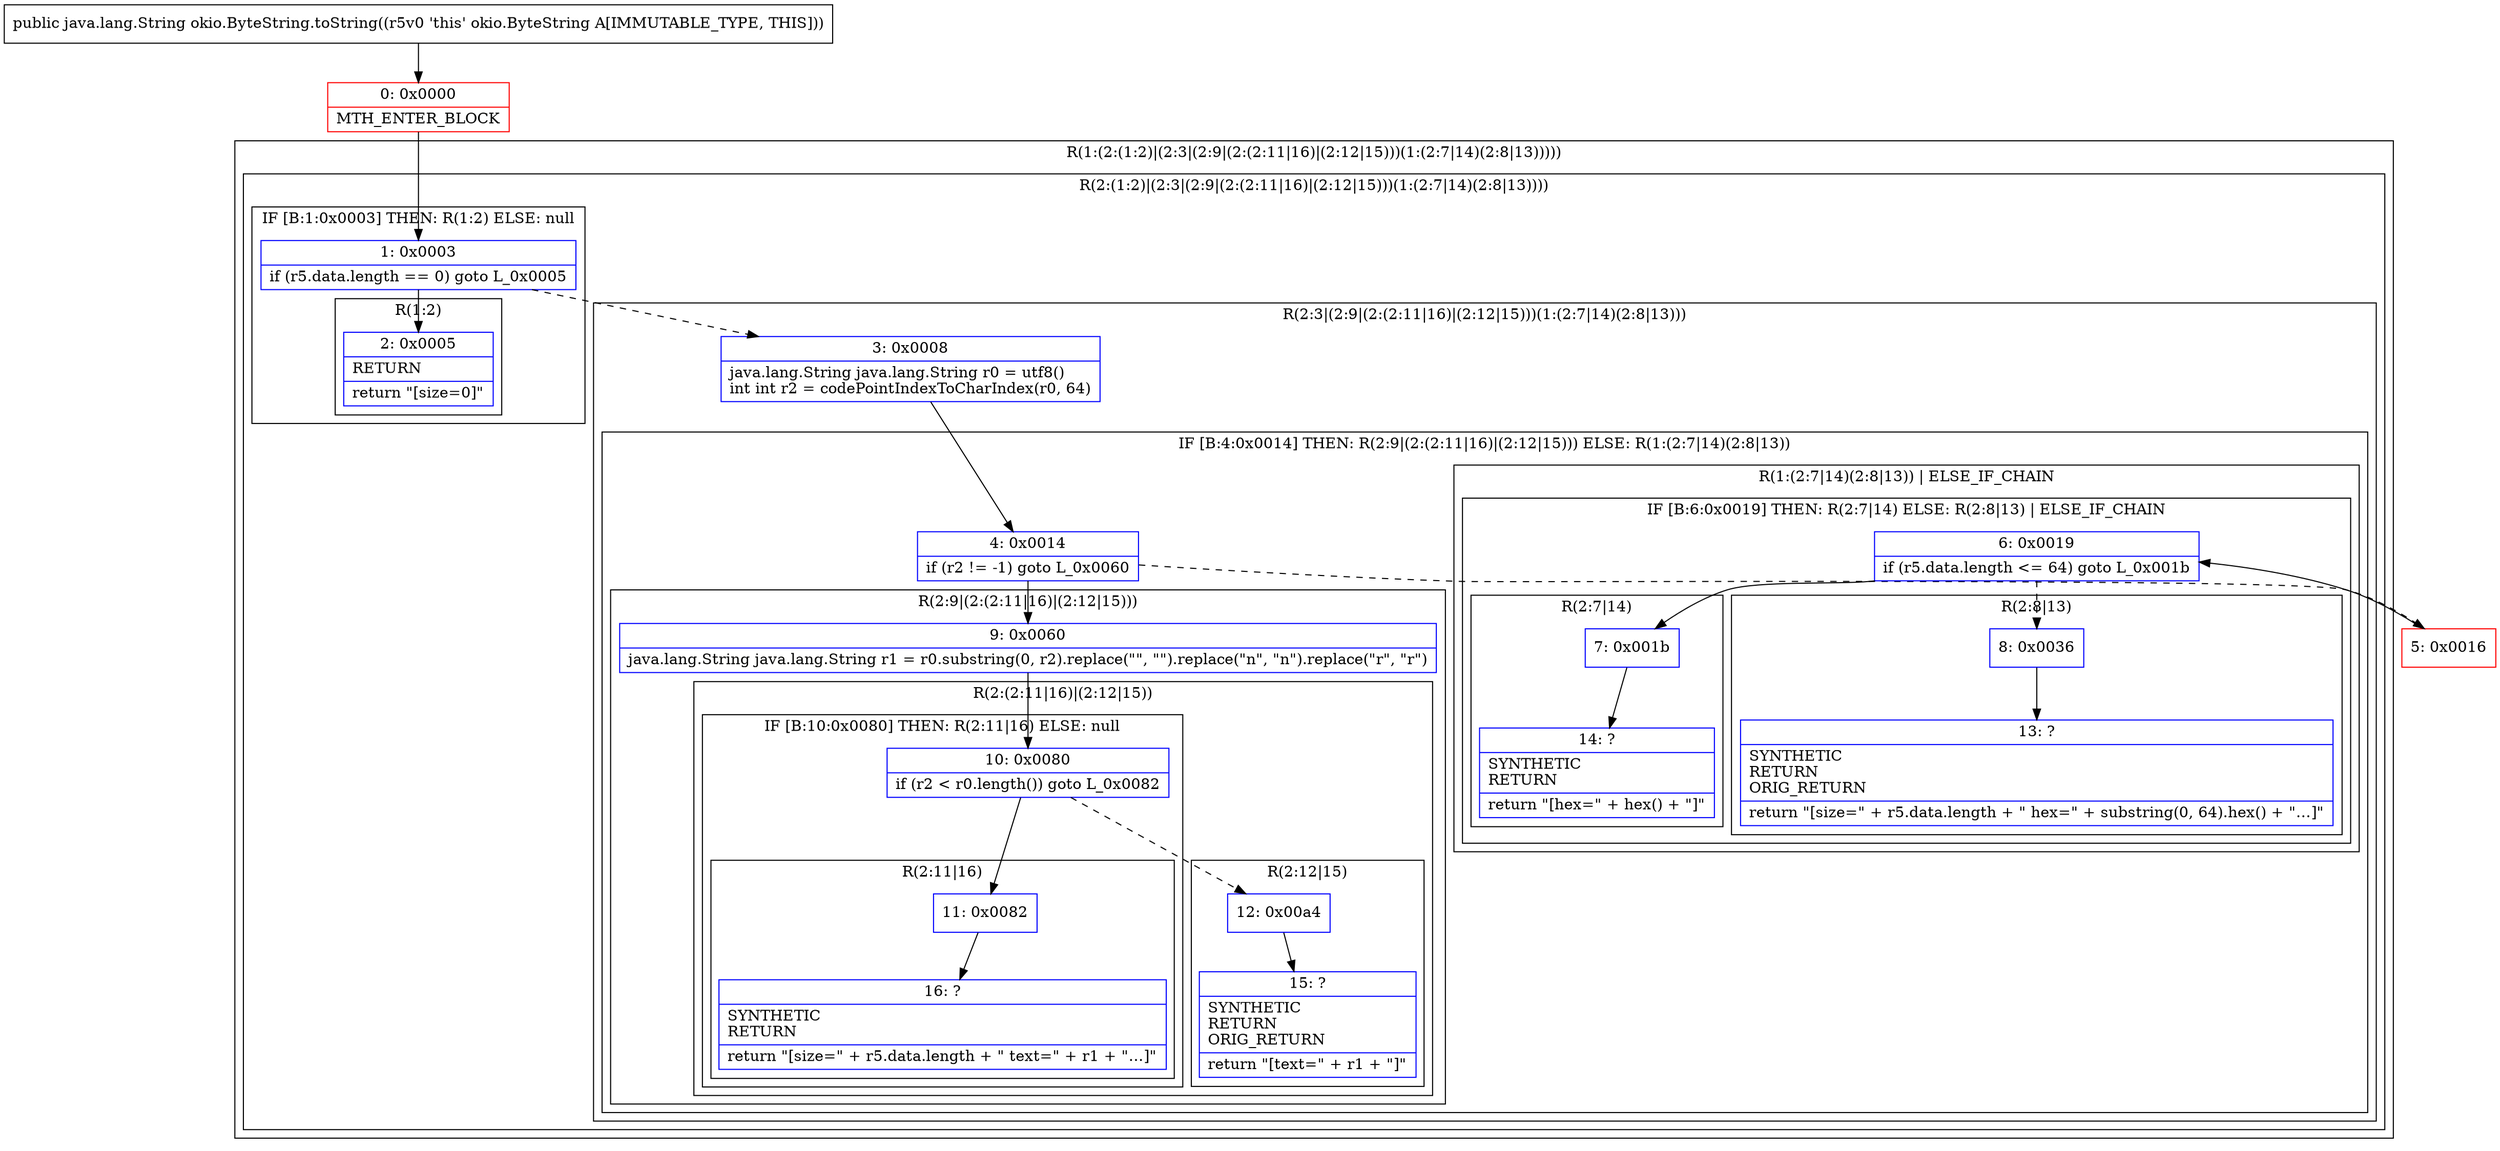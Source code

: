 digraph "CFG forokio.ByteString.toString()Ljava\/lang\/String;" {
subgraph cluster_Region_1870502977 {
label = "R(1:(2:(1:2)|(2:3|(2:9|(2:(2:11|16)|(2:12|15)))(1:(2:7|14)(2:8|13)))))";
node [shape=record,color=blue];
subgraph cluster_Region_413735336 {
label = "R(2:(1:2)|(2:3|(2:9|(2:(2:11|16)|(2:12|15)))(1:(2:7|14)(2:8|13))))";
node [shape=record,color=blue];
subgraph cluster_IfRegion_505296677 {
label = "IF [B:1:0x0003] THEN: R(1:2) ELSE: null";
node [shape=record,color=blue];
Node_1 [shape=record,label="{1\:\ 0x0003|if (r5.data.length == 0) goto L_0x0005\l}"];
subgraph cluster_Region_1553313144 {
label = "R(1:2)";
node [shape=record,color=blue];
Node_2 [shape=record,label="{2\:\ 0x0005|RETURN\l|return \"[size=0]\"\l}"];
}
}
subgraph cluster_Region_2057544309 {
label = "R(2:3|(2:9|(2:(2:11|16)|(2:12|15)))(1:(2:7|14)(2:8|13)))";
node [shape=record,color=blue];
Node_3 [shape=record,label="{3\:\ 0x0008|java.lang.String java.lang.String r0 = utf8()\lint int r2 = codePointIndexToCharIndex(r0, 64)\l}"];
subgraph cluster_IfRegion_713312706 {
label = "IF [B:4:0x0014] THEN: R(2:9|(2:(2:11|16)|(2:12|15))) ELSE: R(1:(2:7|14)(2:8|13))";
node [shape=record,color=blue];
Node_4 [shape=record,label="{4\:\ 0x0014|if (r2 != \-1) goto L_0x0060\l}"];
subgraph cluster_Region_1193112373 {
label = "R(2:9|(2:(2:11|16)|(2:12|15)))";
node [shape=record,color=blue];
Node_9 [shape=record,label="{9\:\ 0x0060|java.lang.String java.lang.String r1 = r0.substring(0, r2).replace(\"\", \"\").replace(\"n\", \"n\").replace(\"r\", \"r\")\l}"];
subgraph cluster_Region_1594469695 {
label = "R(2:(2:11|16)|(2:12|15))";
node [shape=record,color=blue];
subgraph cluster_IfRegion_520480511 {
label = "IF [B:10:0x0080] THEN: R(2:11|16) ELSE: null";
node [shape=record,color=blue];
Node_10 [shape=record,label="{10\:\ 0x0080|if (r2 \< r0.length()) goto L_0x0082\l}"];
subgraph cluster_Region_1305736941 {
label = "R(2:11|16)";
node [shape=record,color=blue];
Node_11 [shape=record,label="{11\:\ 0x0082}"];
Node_16 [shape=record,label="{16\:\ ?|SYNTHETIC\lRETURN\l|return \"[size=\" + r5.data.length + \" text=\" + r1 + \"…]\"\l}"];
}
}
subgraph cluster_Region_1635496121 {
label = "R(2:12|15)";
node [shape=record,color=blue];
Node_12 [shape=record,label="{12\:\ 0x00a4}"];
Node_15 [shape=record,label="{15\:\ ?|SYNTHETIC\lRETURN\lORIG_RETURN\l|return \"[text=\" + r1 + \"]\"\l}"];
}
}
}
subgraph cluster_Region_264084271 {
label = "R(1:(2:7|14)(2:8|13)) | ELSE_IF_CHAIN\l";
node [shape=record,color=blue];
subgraph cluster_IfRegion_1618293474 {
label = "IF [B:6:0x0019] THEN: R(2:7|14) ELSE: R(2:8|13) | ELSE_IF_CHAIN\l";
node [shape=record,color=blue];
Node_6 [shape=record,label="{6\:\ 0x0019|if (r5.data.length \<= 64) goto L_0x001b\l}"];
subgraph cluster_Region_293256697 {
label = "R(2:7|14)";
node [shape=record,color=blue];
Node_7 [shape=record,label="{7\:\ 0x001b}"];
Node_14 [shape=record,label="{14\:\ ?|SYNTHETIC\lRETURN\l|return \"[hex=\" + hex() + \"]\"\l}"];
}
subgraph cluster_Region_50891452 {
label = "R(2:8|13)";
node [shape=record,color=blue];
Node_8 [shape=record,label="{8\:\ 0x0036}"];
Node_13 [shape=record,label="{13\:\ ?|SYNTHETIC\lRETURN\lORIG_RETURN\l|return \"[size=\" + r5.data.length + \" hex=\" + substring(0, 64).hex() + \"…]\"\l}"];
}
}
}
}
}
}
}
Node_0 [shape=record,color=red,label="{0\:\ 0x0000|MTH_ENTER_BLOCK\l}"];
Node_5 [shape=record,color=red,label="{5\:\ 0x0016}"];
MethodNode[shape=record,label="{public java.lang.String okio.ByteString.toString((r5v0 'this' okio.ByteString A[IMMUTABLE_TYPE, THIS])) }"];
MethodNode -> Node_0;
Node_1 -> Node_2;
Node_1 -> Node_3[style=dashed];
Node_3 -> Node_4;
Node_4 -> Node_5[style=dashed];
Node_4 -> Node_9;
Node_9 -> Node_10;
Node_10 -> Node_11;
Node_10 -> Node_12[style=dashed];
Node_11 -> Node_16;
Node_12 -> Node_15;
Node_6 -> Node_7;
Node_6 -> Node_8[style=dashed];
Node_7 -> Node_14;
Node_8 -> Node_13;
Node_0 -> Node_1;
Node_5 -> Node_6;
}

